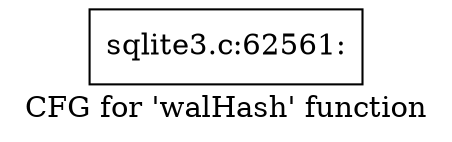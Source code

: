 digraph "CFG for 'walHash' function" {
	label="CFG for 'walHash' function";

	Node0x55c0f696c450 [shape=record,label="{sqlite3.c:62561:}"];
}
